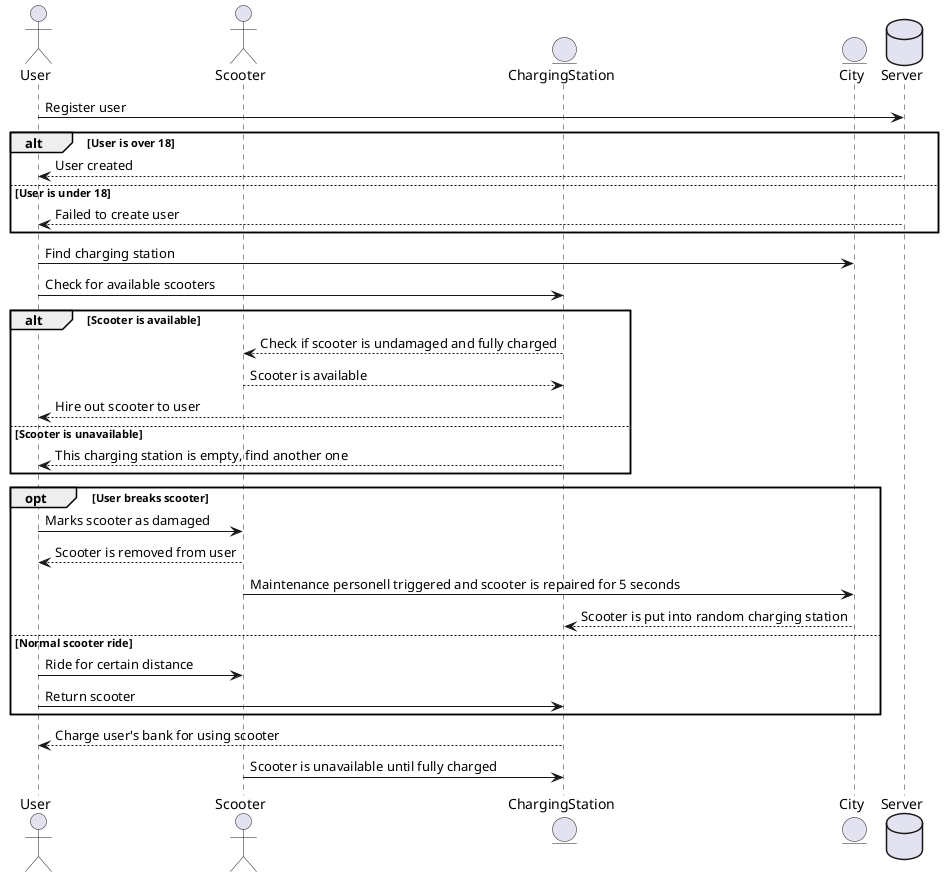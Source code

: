 @startuml

actor User as User
actor Scooter as Scooter
entity ChargingStation as ChargingStation
entity City as City
database Server as Server

User -> Server: Register user

alt User is over 18
Server --> User: User created
else User is under 18
Server --> User: Failed to create user
end

User -> City: Find charging station
User -> ChargingStation: Check for available scooters

alt Scooter is available
ChargingStation --> Scooter: Check if scooter is undamaged and fully charged
Scooter --> ChargingStation: Scooter is available
ChargingStation --> User: Hire out scooter to user
else Scooter is unavailable
ChargingStation --> User: This charging station is empty, find another one
end

opt User breaks scooter
User -> Scooter: Marks scooter as damaged
Scooter --> User: Scooter is removed from user
Scooter -> City: Maintenance personell triggered and scooter is repaired for 5 seconds
City --> ChargingStation: Scooter is put into random charging station
else Normal scooter ride
User -> Scooter: Ride for certain distance
User -> ChargingStation: Return scooter
end

ChargingStation --> User: Charge user's bank for using scooter
Scooter -> ChargingStation: Scooter is unavailable until fully charged

@enduml